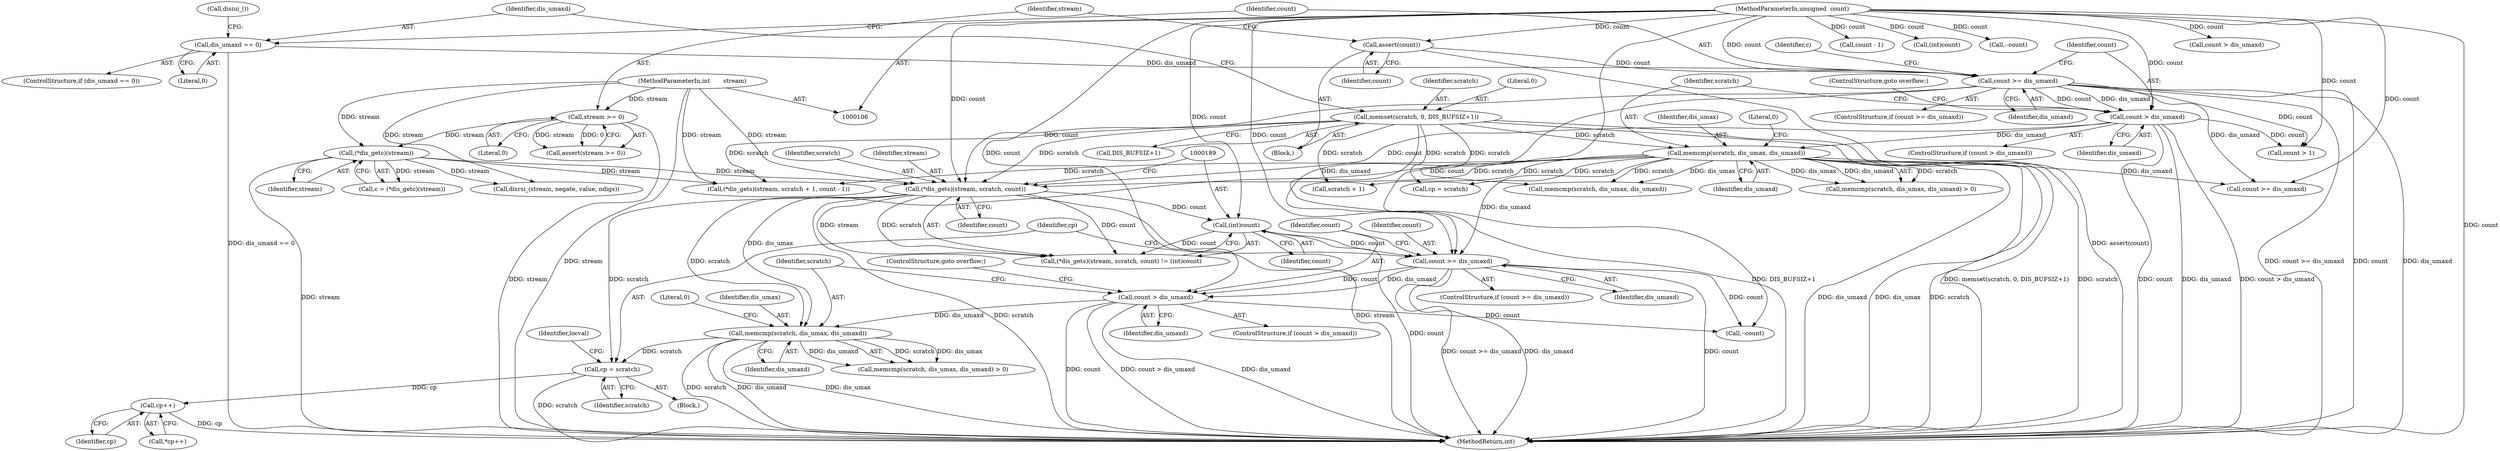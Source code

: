 digraph "0_torque_3ed749263abe3d69fa3626d142a5789dcb5a5684@pointer" {
"1000226" [label="(Call,cp++)"];
"1000212" [label="(Call,cp = scratch)"];
"1000184" [label="(Call,(*dis_gets)(stream, scratch, count))"];
"1000171" [label="(Call,(*dis_getc)(stream))"];
"1000128" [label="(Call,stream >= 0)"];
"1000107" [label="(MethodParameterIn,int       stream)"];
"1000139" [label="(Call,memset(scratch, 0, DIS_BUFSIZ+1))"];
"1000162" [label="(Call,memcmp(scratch, dis_umax, dis_umaxd))"];
"1000156" [label="(Call,count > dis_umaxd)"];
"1000151" [label="(Call,count >= dis_umaxd)"];
"1000125" [label="(Call,assert(count))"];
"1000110" [label="(MethodParameterIn,unsigned  count)"];
"1000146" [label="(Call,dis_umaxd == 0)"];
"1000206" [label="(Call,memcmp(scratch, dis_umax, dis_umaxd))"];
"1000200" [label="(Call,count > dis_umaxd)"];
"1000195" [label="(Call,count >= dis_umaxd)"];
"1000188" [label="(Call,(int)count)"];
"1000150" [label="(ControlStructure,if (count >= dis_umaxd))"];
"1000165" [label="(Identifier,dis_umaxd)"];
"1000213" [label="(Identifier,cp)"];
"1000162" [label="(Call,memcmp(scratch, dis_umax, dis_umaxd))"];
"1000200" [label="(Call,count > dis_umaxd)"];
"1000283" [label="(Call,count - 1)"];
"1000278" [label="(Call,(*dis_gets)(stream, scratch + 1, count - 1))"];
"1000126" [label="(Identifier,count)"];
"1000205" [label="(Call,memcmp(scratch, dis_umax, dis_umaxd) > 0)"];
"1000194" [label="(ControlStructure,if (count >= dis_umaxd))"];
"1000145" [label="(ControlStructure,if (dis_umaxd == 0))"];
"1000185" [label="(Identifier,stream)"];
"1000153" [label="(Identifier,dis_umaxd)"];
"1000226" [label="(Call,cp++)"];
"1000227" [label="(Identifier,cp)"];
"1000171" [label="(Call,(*dis_getc)(stream))"];
"1000377" [label="(MethodReturn,int)"];
"1000159" [label="(ControlStructure,goto overflow;)"];
"1000163" [label="(Identifier,scratch)"];
"1000161" [label="(Call,memcmp(scratch, dis_umax, dis_umaxd) > 0)"];
"1000183" [label="(Call,(*dis_gets)(stream, scratch, count) != (int)count)"];
"1000214" [label="(Identifier,scratch)"];
"1000280" [label="(Call,scratch + 1)"];
"1000164" [label="(Identifier,dis_umax)"];
"1000158" [label="(Identifier,dis_umaxd)"];
"1000170" [label="(Identifier,c)"];
"1000169" [label="(Call,c = (*dis_getc)(stream))"];
"1000129" [label="(Identifier,stream)"];
"1000201" [label="(Identifier,count)"];
"1000187" [label="(Identifier,count)"];
"1000298" [label="(Call,count >= dis_umaxd)"];
"1000155" [label="(ControlStructure,if (count > dis_umaxd))"];
"1000127" [label="(Call,assert(stream >= 0))"];
"1000147" [label="(Identifier,dis_umaxd)"];
"1000166" [label="(Literal,0)"];
"1000148" [label="(Literal,0)"];
"1000110" [label="(MethodParameterIn,unsigned  count)"];
"1000186" [label="(Identifier,scratch)"];
"1000151" [label="(Call,count >= dis_umaxd)"];
"1000111" [label="(Block,)"];
"1000313" [label="(Call,memcmp(scratch, dis_umax, dis_umaxd))"];
"1000244" [label="(Call,--count)"];
"1000287" [label="(Call,(int)count)"];
"1000196" [label="(Identifier,count)"];
"1000272" [label="(Call,count > 1)"];
"1000146" [label="(Call,dis_umaxd == 0)"];
"1000139" [label="(Call,memset(scratch, 0, DIS_BUFSIZ+1))"];
"1000128" [label="(Call,stream >= 0)"];
"1000157" [label="(Identifier,count)"];
"1000188" [label="(Call,(int)count)"];
"1000207" [label="(Identifier,scratch)"];
"1000190" [label="(Identifier,count)"];
"1000202" [label="(Identifier,dis_umaxd)"];
"1000209" [label="(Identifier,dis_umaxd)"];
"1000140" [label="(Identifier,scratch)"];
"1000142" [label="(Call,DIS_BUFSIZ+1)"];
"1000125" [label="(Call,assert(count))"];
"1000320" [label="(Call,--count)"];
"1000197" [label="(Identifier,dis_umaxd)"];
"1000149" [label="(Call,disiui_())"];
"1000348" [label="(Call,disrsi_(stream, negate, value, ndigs))"];
"1000212" [label="(Call,cp = scratch)"];
"1000173" [label="(Block,)"];
"1000210" [label="(Literal,0)"];
"1000172" [label="(Identifier,stream)"];
"1000199" [label="(ControlStructure,if (count > dis_umaxd))"];
"1000294" [label="(Call,cp = scratch)"];
"1000208" [label="(Identifier,dis_umax)"];
"1000184" [label="(Call,(*dis_gets)(stream, scratch, count))"];
"1000195" [label="(Call,count >= dis_umaxd)"];
"1000203" [label="(ControlStructure,goto overflow;)"];
"1000156" [label="(Call,count > dis_umaxd)"];
"1000216" [label="(Identifier,locval)"];
"1000225" [label="(Call,*cp++)"];
"1000141" [label="(Literal,0)"];
"1000130" [label="(Literal,0)"];
"1000206" [label="(Call,memcmp(scratch, dis_umax, dis_umaxd))"];
"1000152" [label="(Identifier,count)"];
"1000107" [label="(MethodParameterIn,int       stream)"];
"1000303" [label="(Call,count > dis_umaxd)"];
"1000226" -> "1000225"  [label="AST: "];
"1000226" -> "1000227"  [label="CFG: "];
"1000227" -> "1000226"  [label="AST: "];
"1000225" -> "1000226"  [label="CFG: "];
"1000226" -> "1000377"  [label="DDG: cp"];
"1000212" -> "1000226"  [label="DDG: cp"];
"1000212" -> "1000173"  [label="AST: "];
"1000212" -> "1000214"  [label="CFG: "];
"1000213" -> "1000212"  [label="AST: "];
"1000214" -> "1000212"  [label="AST: "];
"1000216" -> "1000212"  [label="CFG: "];
"1000212" -> "1000377"  [label="DDG: scratch"];
"1000184" -> "1000212"  [label="DDG: scratch"];
"1000206" -> "1000212"  [label="DDG: scratch"];
"1000184" -> "1000183"  [label="AST: "];
"1000184" -> "1000187"  [label="CFG: "];
"1000185" -> "1000184"  [label="AST: "];
"1000186" -> "1000184"  [label="AST: "];
"1000187" -> "1000184"  [label="AST: "];
"1000189" -> "1000184"  [label="CFG: "];
"1000184" -> "1000377"  [label="DDG: scratch"];
"1000184" -> "1000377"  [label="DDG: stream"];
"1000184" -> "1000183"  [label="DDG: stream"];
"1000184" -> "1000183"  [label="DDG: scratch"];
"1000184" -> "1000183"  [label="DDG: count"];
"1000171" -> "1000184"  [label="DDG: stream"];
"1000107" -> "1000184"  [label="DDG: stream"];
"1000139" -> "1000184"  [label="DDG: scratch"];
"1000162" -> "1000184"  [label="DDG: scratch"];
"1000156" -> "1000184"  [label="DDG: count"];
"1000151" -> "1000184"  [label="DDG: count"];
"1000110" -> "1000184"  [label="DDG: count"];
"1000184" -> "1000188"  [label="DDG: count"];
"1000184" -> "1000206"  [label="DDG: scratch"];
"1000171" -> "1000169"  [label="AST: "];
"1000171" -> "1000172"  [label="CFG: "];
"1000172" -> "1000171"  [label="AST: "];
"1000169" -> "1000171"  [label="CFG: "];
"1000171" -> "1000377"  [label="DDG: stream"];
"1000171" -> "1000169"  [label="DDG: stream"];
"1000128" -> "1000171"  [label="DDG: stream"];
"1000107" -> "1000171"  [label="DDG: stream"];
"1000171" -> "1000278"  [label="DDG: stream"];
"1000171" -> "1000348"  [label="DDG: stream"];
"1000128" -> "1000127"  [label="AST: "];
"1000128" -> "1000130"  [label="CFG: "];
"1000129" -> "1000128"  [label="AST: "];
"1000130" -> "1000128"  [label="AST: "];
"1000127" -> "1000128"  [label="CFG: "];
"1000128" -> "1000377"  [label="DDG: stream"];
"1000128" -> "1000127"  [label="DDG: stream"];
"1000128" -> "1000127"  [label="DDG: 0"];
"1000107" -> "1000128"  [label="DDG: stream"];
"1000107" -> "1000106"  [label="AST: "];
"1000107" -> "1000377"  [label="DDG: stream"];
"1000107" -> "1000278"  [label="DDG: stream"];
"1000107" -> "1000348"  [label="DDG: stream"];
"1000139" -> "1000111"  [label="AST: "];
"1000139" -> "1000142"  [label="CFG: "];
"1000140" -> "1000139"  [label="AST: "];
"1000141" -> "1000139"  [label="AST: "];
"1000142" -> "1000139"  [label="AST: "];
"1000147" -> "1000139"  [label="CFG: "];
"1000139" -> "1000377"  [label="DDG: DIS_BUFSIZ+1"];
"1000139" -> "1000377"  [label="DDG: memset(scratch, 0, DIS_BUFSIZ+1)"];
"1000139" -> "1000377"  [label="DDG: scratch"];
"1000139" -> "1000162"  [label="DDG: scratch"];
"1000139" -> "1000278"  [label="DDG: scratch"];
"1000139" -> "1000280"  [label="DDG: scratch"];
"1000139" -> "1000294"  [label="DDG: scratch"];
"1000139" -> "1000313"  [label="DDG: scratch"];
"1000162" -> "1000161"  [label="AST: "];
"1000162" -> "1000165"  [label="CFG: "];
"1000163" -> "1000162"  [label="AST: "];
"1000164" -> "1000162"  [label="AST: "];
"1000165" -> "1000162"  [label="AST: "];
"1000166" -> "1000162"  [label="CFG: "];
"1000162" -> "1000377"  [label="DDG: dis_umax"];
"1000162" -> "1000377"  [label="DDG: scratch"];
"1000162" -> "1000377"  [label="DDG: dis_umaxd"];
"1000162" -> "1000161"  [label="DDG: scratch"];
"1000162" -> "1000161"  [label="DDG: dis_umax"];
"1000162" -> "1000161"  [label="DDG: dis_umaxd"];
"1000156" -> "1000162"  [label="DDG: dis_umaxd"];
"1000162" -> "1000195"  [label="DDG: dis_umaxd"];
"1000162" -> "1000206"  [label="DDG: dis_umax"];
"1000162" -> "1000278"  [label="DDG: scratch"];
"1000162" -> "1000280"  [label="DDG: scratch"];
"1000162" -> "1000294"  [label="DDG: scratch"];
"1000162" -> "1000298"  [label="DDG: dis_umaxd"];
"1000162" -> "1000313"  [label="DDG: scratch"];
"1000162" -> "1000313"  [label="DDG: dis_umax"];
"1000156" -> "1000155"  [label="AST: "];
"1000156" -> "1000158"  [label="CFG: "];
"1000157" -> "1000156"  [label="AST: "];
"1000158" -> "1000156"  [label="AST: "];
"1000159" -> "1000156"  [label="CFG: "];
"1000163" -> "1000156"  [label="CFG: "];
"1000156" -> "1000377"  [label="DDG: count"];
"1000156" -> "1000377"  [label="DDG: dis_umaxd"];
"1000156" -> "1000377"  [label="DDG: count > dis_umaxd"];
"1000151" -> "1000156"  [label="DDG: count"];
"1000151" -> "1000156"  [label="DDG: dis_umaxd"];
"1000110" -> "1000156"  [label="DDG: count"];
"1000156" -> "1000272"  [label="DDG: count"];
"1000151" -> "1000150"  [label="AST: "];
"1000151" -> "1000153"  [label="CFG: "];
"1000152" -> "1000151"  [label="AST: "];
"1000153" -> "1000151"  [label="AST: "];
"1000157" -> "1000151"  [label="CFG: "];
"1000170" -> "1000151"  [label="CFG: "];
"1000151" -> "1000377"  [label="DDG: count >= dis_umaxd"];
"1000151" -> "1000377"  [label="DDG: count"];
"1000151" -> "1000377"  [label="DDG: dis_umaxd"];
"1000125" -> "1000151"  [label="DDG: count"];
"1000110" -> "1000151"  [label="DDG: count"];
"1000146" -> "1000151"  [label="DDG: dis_umaxd"];
"1000151" -> "1000195"  [label="DDG: dis_umaxd"];
"1000151" -> "1000272"  [label="DDG: count"];
"1000151" -> "1000298"  [label="DDG: dis_umaxd"];
"1000125" -> "1000111"  [label="AST: "];
"1000125" -> "1000126"  [label="CFG: "];
"1000126" -> "1000125"  [label="AST: "];
"1000129" -> "1000125"  [label="CFG: "];
"1000125" -> "1000377"  [label="DDG: assert(count)"];
"1000110" -> "1000125"  [label="DDG: count"];
"1000110" -> "1000106"  [label="AST: "];
"1000110" -> "1000377"  [label="DDG: count"];
"1000110" -> "1000188"  [label="DDG: count"];
"1000110" -> "1000195"  [label="DDG: count"];
"1000110" -> "1000200"  [label="DDG: count"];
"1000110" -> "1000244"  [label="DDG: count"];
"1000110" -> "1000272"  [label="DDG: count"];
"1000110" -> "1000283"  [label="DDG: count"];
"1000110" -> "1000287"  [label="DDG: count"];
"1000110" -> "1000298"  [label="DDG: count"];
"1000110" -> "1000303"  [label="DDG: count"];
"1000110" -> "1000320"  [label="DDG: count"];
"1000146" -> "1000145"  [label="AST: "];
"1000146" -> "1000148"  [label="CFG: "];
"1000147" -> "1000146"  [label="AST: "];
"1000148" -> "1000146"  [label="AST: "];
"1000149" -> "1000146"  [label="CFG: "];
"1000152" -> "1000146"  [label="CFG: "];
"1000146" -> "1000377"  [label="DDG: dis_umaxd == 0"];
"1000206" -> "1000205"  [label="AST: "];
"1000206" -> "1000209"  [label="CFG: "];
"1000207" -> "1000206"  [label="AST: "];
"1000208" -> "1000206"  [label="AST: "];
"1000209" -> "1000206"  [label="AST: "];
"1000210" -> "1000206"  [label="CFG: "];
"1000206" -> "1000377"  [label="DDG: dis_umaxd"];
"1000206" -> "1000377"  [label="DDG: dis_umax"];
"1000206" -> "1000377"  [label="DDG: scratch"];
"1000206" -> "1000205"  [label="DDG: scratch"];
"1000206" -> "1000205"  [label="DDG: dis_umax"];
"1000206" -> "1000205"  [label="DDG: dis_umaxd"];
"1000200" -> "1000206"  [label="DDG: dis_umaxd"];
"1000200" -> "1000199"  [label="AST: "];
"1000200" -> "1000202"  [label="CFG: "];
"1000201" -> "1000200"  [label="AST: "];
"1000202" -> "1000200"  [label="AST: "];
"1000203" -> "1000200"  [label="CFG: "];
"1000207" -> "1000200"  [label="CFG: "];
"1000200" -> "1000377"  [label="DDG: count"];
"1000200" -> "1000377"  [label="DDG: count > dis_umaxd"];
"1000200" -> "1000377"  [label="DDG: dis_umaxd"];
"1000195" -> "1000200"  [label="DDG: count"];
"1000195" -> "1000200"  [label="DDG: dis_umaxd"];
"1000200" -> "1000244"  [label="DDG: count"];
"1000195" -> "1000194"  [label="AST: "];
"1000195" -> "1000197"  [label="CFG: "];
"1000196" -> "1000195"  [label="AST: "];
"1000197" -> "1000195"  [label="AST: "];
"1000201" -> "1000195"  [label="CFG: "];
"1000213" -> "1000195"  [label="CFG: "];
"1000195" -> "1000377"  [label="DDG: count >= dis_umaxd"];
"1000195" -> "1000377"  [label="DDG: dis_umaxd"];
"1000195" -> "1000377"  [label="DDG: count"];
"1000188" -> "1000195"  [label="DDG: count"];
"1000195" -> "1000244"  [label="DDG: count"];
"1000188" -> "1000183"  [label="AST: "];
"1000188" -> "1000190"  [label="CFG: "];
"1000189" -> "1000188"  [label="AST: "];
"1000190" -> "1000188"  [label="AST: "];
"1000183" -> "1000188"  [label="CFG: "];
"1000188" -> "1000377"  [label="DDG: count"];
"1000188" -> "1000183"  [label="DDG: count"];
}
